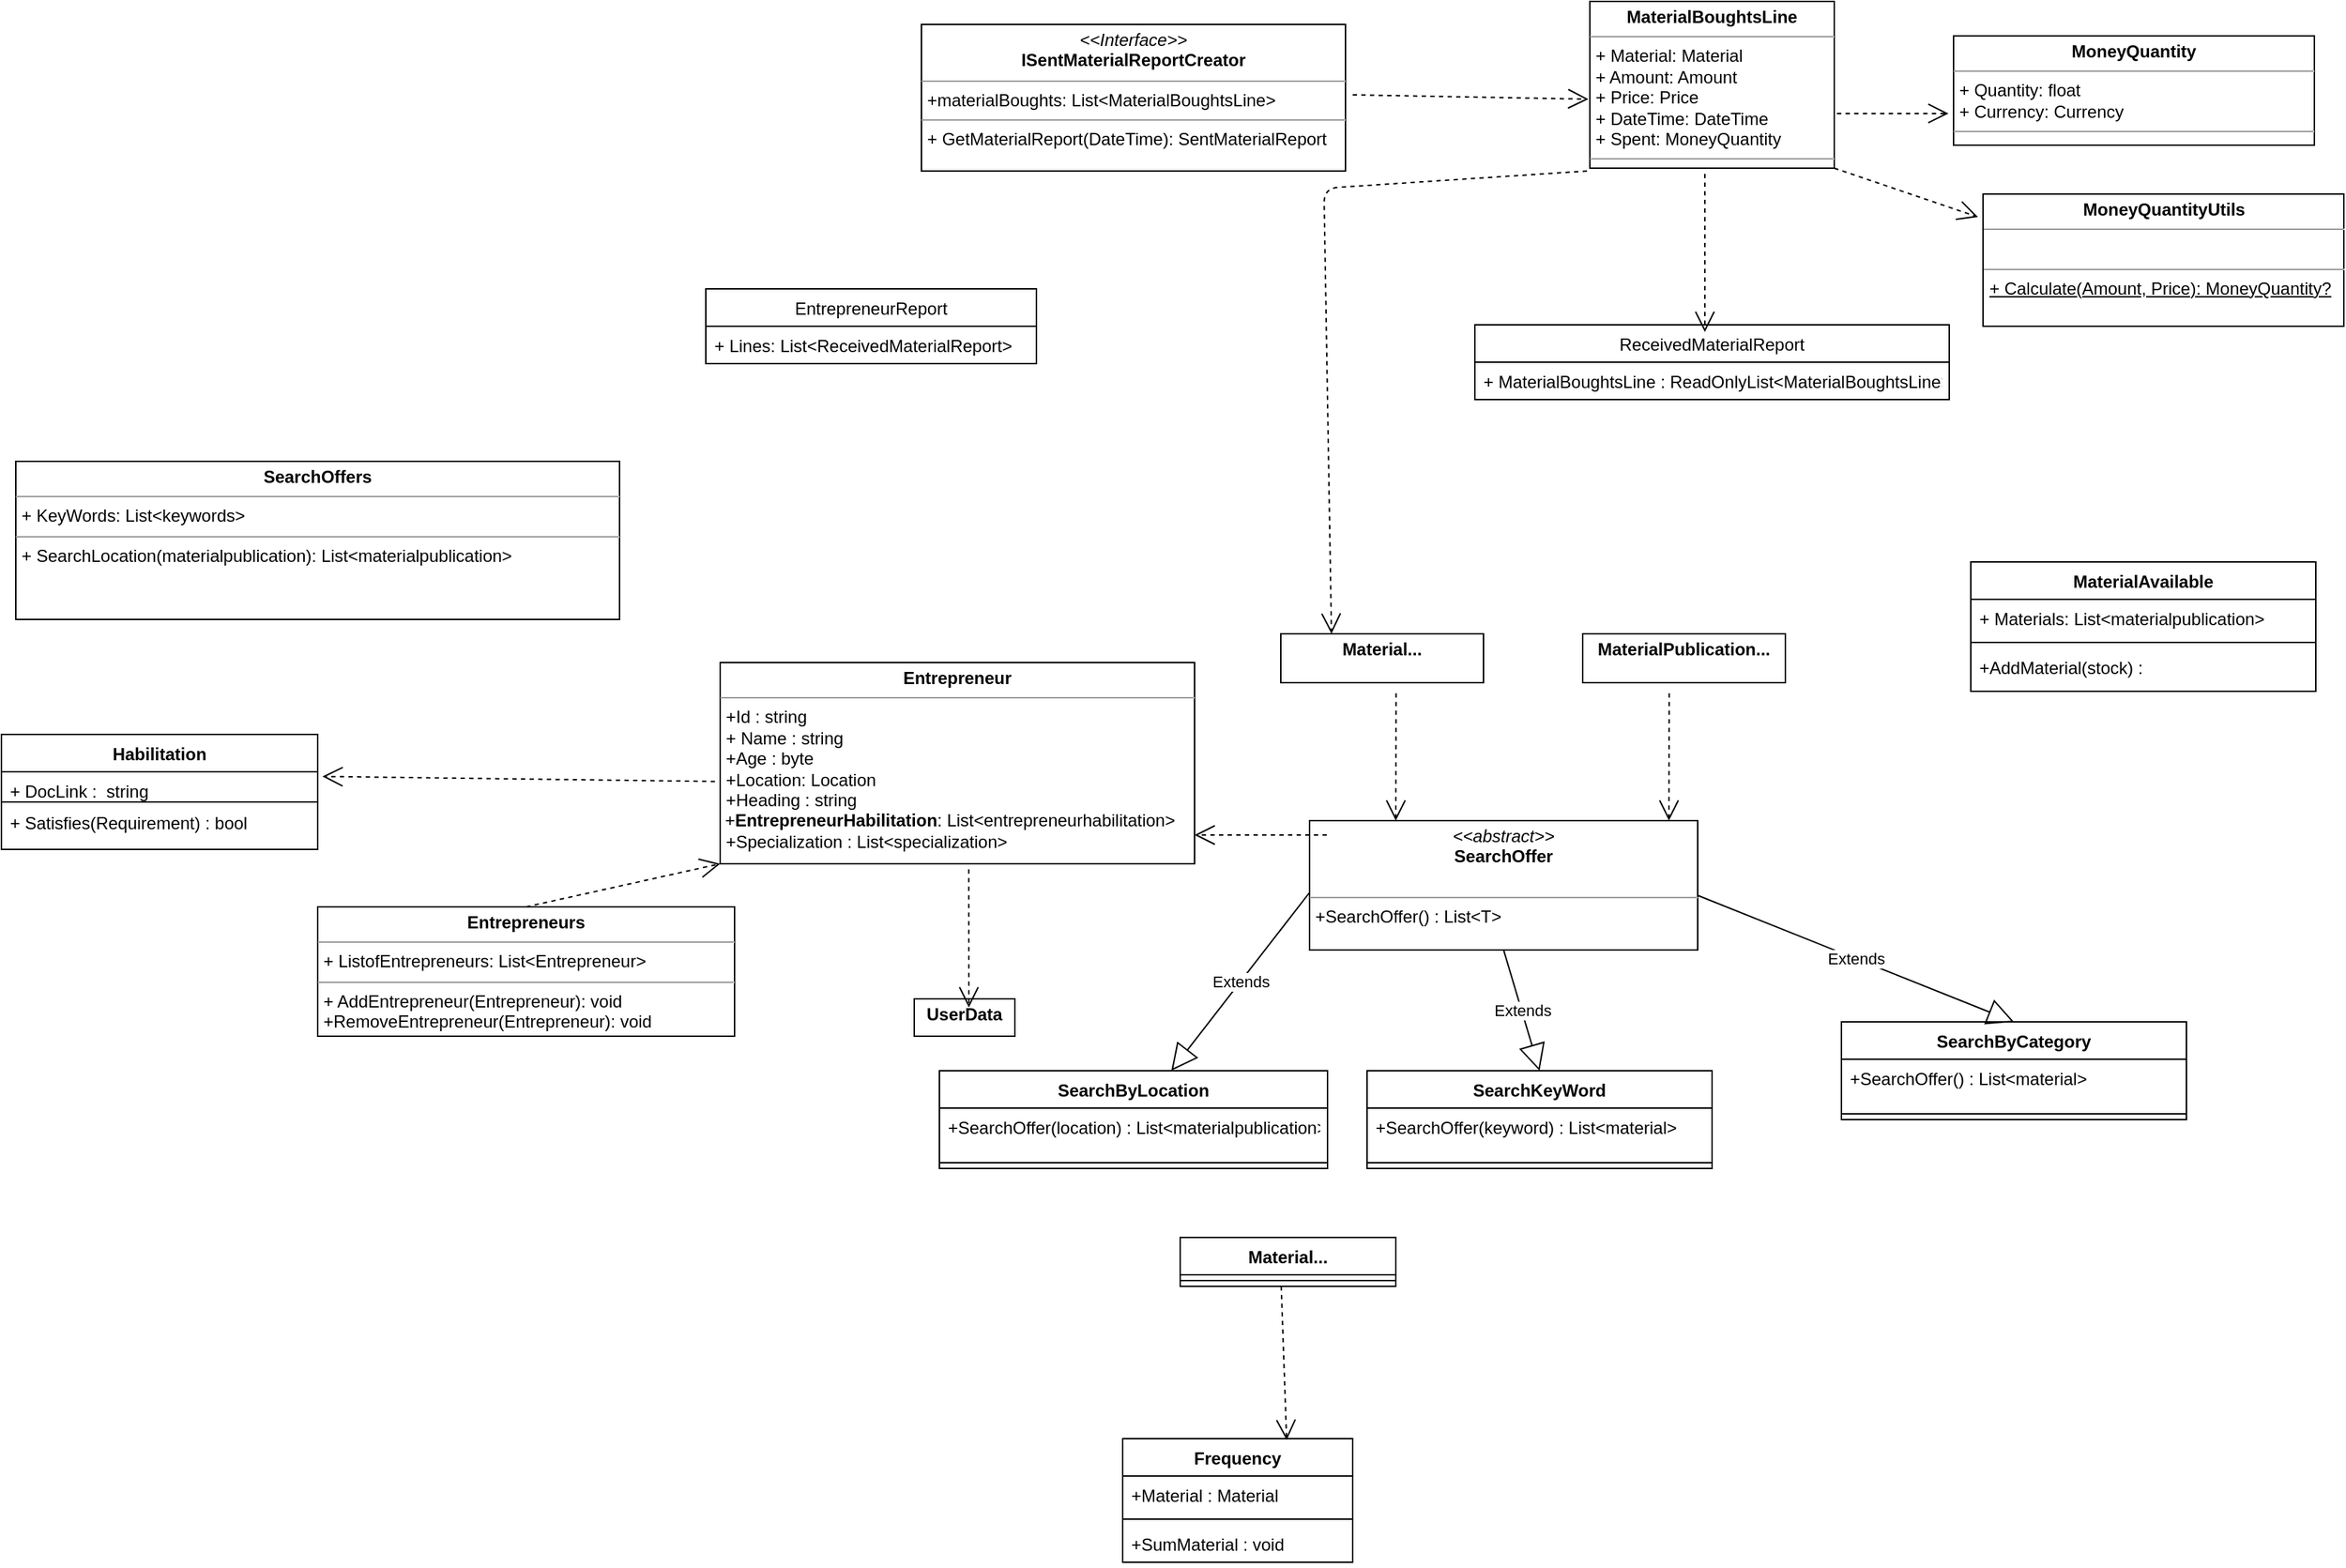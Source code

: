 <mxfile>
    <diagram id="nPQ2nc9rfcbbBthlRRQ-" name="Page-1">
        <mxGraphModel dx="1636" dy="1687" grid="1" gridSize="10" guides="1" tooltips="1" connect="1" arrows="1" fold="1" page="1" pageScale="1" pageWidth="827" pageHeight="1169" math="0" shadow="0">
            <root>
                <mxCell id="0"/>
                <mxCell id="1" parent="0"/>
                <mxCell id="2" value="&lt;p style=&quot;margin: 0px ; margin-top: 4px ; text-align: center&quot;&gt;&lt;b&gt;Entrepreneur&lt;/b&gt;&lt;/p&gt;&lt;hr size=&quot;1&quot;&gt;&lt;p style=&quot;margin: 0px ; margin-left: 4px&quot;&gt;+Id : string&lt;/p&gt;&lt;p style=&quot;margin: 0px ; margin-left: 4px&quot;&gt;+ Name : string&lt;/p&gt;&lt;p style=&quot;margin: 0px ; margin-left: 4px&quot;&gt;+Age : byte&lt;/p&gt;&lt;p style=&quot;margin: 0px ; margin-left: 4px&quot;&gt;+Location: Location&lt;/p&gt;&lt;p style=&quot;margin: 0px ; margin-left: 4px&quot;&gt;&lt;span&gt;+Heading : string&amp;nbsp;&lt;/span&gt;&lt;/p&gt;&amp;nbsp;+&lt;span style=&quot;font-weight: 700 ; text-align: center&quot;&gt;EntrepreneurHabilitation&lt;/span&gt;: List&amp;lt;entrepreneurhabilitation&amp;gt;&lt;p style=&quot;margin: 0px ; margin-left: 4px&quot;&gt;+Specialization : List&amp;lt;specialization&amp;gt;&lt;/p&gt;&lt;p style=&quot;margin: 0px ; margin-left: 4px&quot;&gt;&lt;br&gt;&lt;/p&gt;&lt;br&gt;&lt;hr size=&quot;1&quot;&gt;&lt;p style=&quot;margin: 0px ; margin-left: 4px&quot;&gt;+ method(): Type&lt;/p&gt;" style="verticalAlign=top;align=left;overflow=fill;fontSize=12;fontFamily=Helvetica;html=1;" parent="1" vertex="1">
                    <mxGeometry x="-230" y="-140" width="330" height="140" as="geometry"/>
                </mxCell>
                <mxCell id="6" value="&lt;p style=&quot;margin: 0px ; margin-top: 4px ; text-align: center&quot;&gt;&lt;b&gt;MaterialPublication...&lt;/b&gt;&lt;/p&gt;" style="verticalAlign=top;align=left;overflow=fill;fontSize=12;fontFamily=Helvetica;html=1;" parent="1" vertex="1">
                    <mxGeometry x="370" y="-160" width="141" height="34" as="geometry"/>
                </mxCell>
                <mxCell id="15" value="Habilitation" style="swimlane;fontStyle=1;align=center;verticalAlign=top;childLayout=stackLayout;horizontal=1;startSize=26;horizontalStack=0;resizeParent=1;resizeParentMax=0;resizeLast=0;collapsible=1;marginBottom=0;" parent="1" vertex="1">
                    <mxGeometry x="-730" y="-90" width="220" height="80" as="geometry">
                        <mxRectangle x="275" y="-800" width="70" height="26" as="alternateBounds"/>
                    </mxGeometry>
                </mxCell>
                <mxCell id="16" value="+ DocLink :  string" style="text;align=left;verticalAlign=top;spacingLeft=4;spacingRight=4;overflow=hidden;rotatable=0;points=[[0,0.5],[1,0.5]];portConstraint=eastwest;" parent="15" vertex="1">
                    <mxGeometry y="26" width="220" height="20" as="geometry"/>
                </mxCell>
                <mxCell id="18" value="" style="line;strokeWidth=1;align=left;verticalAlign=middle;spacingTop=-1;spacingLeft=3;spacingRight=3;rotatable=0;labelPosition=right;points=[];portConstraint=eastwest;" parent="15" vertex="1">
                    <mxGeometry y="46" width="220" height="2" as="geometry"/>
                </mxCell>
                <mxCell id="19" value="+ Satisfies(Requirement) : bool" style="text;align=left;verticalAlign=top;spacingLeft=4;spacingRight=4;overflow=hidden;rotatable=0;points=[[0,0.5],[1,0.5]];portConstraint=eastwest;" parent="15" vertex="1">
                    <mxGeometry y="48" width="220" height="32" as="geometry"/>
                </mxCell>
                <mxCell id="20" value="EntrepreneurReport" style="swimlane;fontStyle=0;childLayout=stackLayout;horizontal=1;startSize=26;horizontalStack=0;resizeParent=1;resizeParentMax=0;resizeLast=0;collapsible=1;marginBottom=0;" parent="1" vertex="1">
                    <mxGeometry x="-240" y="-400" width="230" height="52" as="geometry"/>
                </mxCell>
                <mxCell id="21" value="+ Lines: List&lt;ReceivedMaterialReport&gt;" style="text;align=left;verticalAlign=top;spacingLeft=4;spacingRight=4;overflow=hidden;rotatable=0;points=[[0,0.5],[1,0.5]];portConstraint=eastwest;" parent="20" vertex="1">
                    <mxGeometry y="26" width="230" height="26" as="geometry"/>
                </mxCell>
                <mxCell id="22" value="ReceivedMaterialReport" style="swimlane;fontStyle=0;childLayout=stackLayout;horizontal=1;startSize=26;horizontalStack=0;resizeParent=1;resizeParentMax=0;resizeLast=0;collapsible=1;marginBottom=0;" parent="1" vertex="1">
                    <mxGeometry x="295" y="-375" width="330" height="52" as="geometry">
                        <mxRectangle x="45" y="-131" width="160" height="26" as="alternateBounds"/>
                    </mxGeometry>
                </mxCell>
                <mxCell id="23" value="+ MaterialBoughtsLine : ReadOnlyList&lt;MaterialBoughtsLine&gt; " style="text;align=left;verticalAlign=top;spacingLeft=4;spacingRight=4;overflow=hidden;rotatable=0;points=[[0,0.5],[1,0.5]];portConstraint=eastwest;" parent="22" vertex="1">
                    <mxGeometry y="26" width="330" height="26" as="geometry"/>
                </mxCell>
                <mxCell id="29" value="" style="endArrow=open;endSize=12;dashed=1;html=1;rounded=0;exitX=-0.011;exitY=0.591;exitDx=0;exitDy=0;exitPerimeter=0;entryX=1.015;entryY=0.162;entryDx=0;entryDy=0;entryPerimeter=0;" parent="1" source="2" target="16" edge="1">
                    <mxGeometry x="0.004" y="105" width="160" relative="1" as="geometry">
                        <mxPoint x="-60.0" y="120" as="sourcePoint"/>
                        <mxPoint y="60" as="targetPoint"/>
                        <mxPoint as="offset"/>
                    </mxGeometry>
                </mxCell>
                <mxCell id="32" value="&lt;p style=&quot;margin: 0px ; margin-top: 4px ; text-align: center&quot;&gt;&lt;b&gt;MaterialBoughtsLine&lt;/b&gt;&lt;/p&gt;&lt;hr size=&quot;1&quot;&gt;&lt;p style=&quot;margin: 0px ; margin-left: 4px&quot;&gt;+ Material: Material&lt;br&gt;&lt;/p&gt;&lt;p style=&quot;margin: 0px ; margin-left: 4px&quot;&gt;+ Amount: Amount&lt;/p&gt;&lt;p style=&quot;margin: 0px ; margin-left: 4px&quot;&gt;+ Price: Price&lt;/p&gt;&lt;p style=&quot;margin: 0px ; margin-left: 4px&quot;&gt;+ DateTime: DateTime&lt;/p&gt;&lt;p style=&quot;margin: 0px ; margin-left: 4px&quot;&gt;+ Spent: MoneyQuantity&lt;/p&gt;&lt;hr size=&quot;1&quot;&gt;&lt;p style=&quot;margin: 0px ; margin-left: 4px&quot;&gt;&lt;br&gt;&lt;/p&gt;" style="verticalAlign=top;align=left;overflow=fill;fontSize=12;fontFamily=Helvetica;html=1;" parent="1" vertex="1">
                    <mxGeometry x="375" y="-600" width="170" height="116" as="geometry"/>
                </mxCell>
                <mxCell id="34" value="&lt;p style=&quot;margin: 0px ; margin-top: 4px ; text-align: center&quot;&gt;&lt;b&gt;MoneyQuantity&lt;/b&gt;&lt;/p&gt;&lt;hr size=&quot;1&quot;&gt;&lt;p style=&quot;margin: 0px ; margin-left: 4px&quot;&gt;+ Quantity: float&lt;br&gt;&lt;/p&gt;&lt;p style=&quot;margin: 0px ; margin-left: 4px&quot;&gt;+ Currency: Currency&lt;br&gt;&lt;/p&gt;&lt;hr size=&quot;1&quot;&gt;&lt;p style=&quot;margin: 0px ; margin-left: 4px&quot;&gt;&lt;br&gt;&lt;/p&gt;" style="verticalAlign=top;align=left;overflow=fill;fontSize=12;fontFamily=Helvetica;html=1;" parent="1" vertex="1">
                    <mxGeometry x="628" y="-576" width="251" height="76" as="geometry"/>
                </mxCell>
                <mxCell id="35" value="&lt;p style=&quot;margin: 0px ; margin-top: 4px ; text-align: center&quot;&gt;&lt;b&gt;MoneyQuantityUtils&lt;/b&gt;&lt;/p&gt;&lt;hr size=&quot;1&quot;&gt;&lt;p style=&quot;margin: 0px ; margin-left: 4px&quot;&gt;&lt;br&gt;&lt;/p&gt;&lt;hr size=&quot;1&quot;&gt;&lt;p style=&quot;margin: 0px ; margin-left: 4px&quot;&gt;&lt;u&gt;+ Calculate(Amount, Price): MoneyQuantity?&lt;/u&gt;&lt;/p&gt;" style="verticalAlign=top;align=left;overflow=fill;fontSize=12;fontFamily=Helvetica;html=1;" parent="1" vertex="1">
                    <mxGeometry x="648.5" y="-466" width="251" height="92" as="geometry"/>
                </mxCell>
                <mxCell id="38" value="" style="endArrow=open;endSize=12;dashed=1;html=1;entryX=0;entryY=0.5;entryDx=0;entryDy=0;exitX=1.011;exitY=0.672;exitDx=0;exitDy=0;exitPerimeter=0;" parent="1" source="32" edge="1">
                    <mxGeometry width="160" relative="1" as="geometry">
                        <mxPoint x="595.49" y="-396.78" as="sourcePoint"/>
                        <mxPoint x="624.5" y="-522" as="targetPoint"/>
                        <Array as="points"/>
                    </mxGeometry>
                </mxCell>
                <mxCell id="39" value="" style="endArrow=open;endSize=12;dashed=1;html=1;entryX=0;entryY=0;entryDx=0;entryDy=0;exitX=1;exitY=1;exitDx=0;exitDy=0;" parent="1" source="32" edge="1">
                    <mxGeometry width="160" relative="1" as="geometry">
                        <mxPoint x="464" y="-368" as="sourcePoint"/>
                        <mxPoint x="645" y="-450" as="targetPoint"/>
                        <Array as="points"/>
                    </mxGeometry>
                </mxCell>
                <mxCell id="41" value="" style="endArrow=open;endSize=12;dashed=1;html=1;" parent="1" edge="1">
                    <mxGeometry width="160" relative="1" as="geometry">
                        <mxPoint x="455" y="-480" as="sourcePoint"/>
                        <mxPoint x="455" y="-370" as="targetPoint"/>
                        <Array as="points"/>
                    </mxGeometry>
                </mxCell>
                <mxCell id="43" value="&lt;p style=&quot;margin: 0px ; margin-top: 4px ; text-align: center&quot;&gt;&lt;i&gt;&amp;lt;&amp;lt;Interface&amp;gt;&amp;gt;&lt;/i&gt;&lt;br&gt;&lt;b&gt;ISentMaterialReportCreator&lt;/b&gt;&lt;/p&gt;&lt;hr size=&quot;1&quot;&gt;&lt;p style=&quot;margin: 0px ; margin-left: 4px&quot;&gt;+materialBoughts: List&amp;lt;MaterialBoughtsLine&amp;gt;&lt;br&gt;&lt;/p&gt;&lt;hr size=&quot;1&quot;&gt;&lt;p style=&quot;margin: 0px ; margin-left: 4px&quot;&gt;+ GetMaterialReport(DateTime): SentMaterialReport&lt;/p&gt;" style="verticalAlign=top;align=left;overflow=fill;fontSize=12;fontFamily=Helvetica;html=1;" parent="1" vertex="1">
                    <mxGeometry x="-90" y="-584" width="295" height="102" as="geometry"/>
                </mxCell>
                <mxCell id="45" value="" style="endArrow=open;endSize=12;dashed=1;html=1;exitX=1;exitY=0.5;exitDx=0;exitDy=0;" parent="1" edge="1">
                    <mxGeometry width="160" relative="1" as="geometry">
                        <mxPoint x="210" y="-535" as="sourcePoint"/>
                        <mxPoint x="374" y="-532" as="targetPoint"/>
                        <Array as="points"/>
                    </mxGeometry>
                </mxCell>
                <mxCell id="47" value="&lt;p style=&quot;margin: 0px ; margin-top: 4px ; text-align: center&quot;&gt;&lt;b&gt;SearchOffers&lt;/b&gt;&lt;/p&gt;&lt;hr size=&quot;1&quot;&gt;&lt;p style=&quot;margin: 0px ; margin-left: 4px&quot;&gt;+ KeyWords: List&amp;lt;keywords&amp;gt;&lt;/p&gt;&lt;hr size=&quot;1&quot;&gt;&lt;p style=&quot;margin: 0px ; margin-left: 4px&quot;&gt;+ SearchLocation(materialpublication): List&amp;lt;materialpublication&amp;gt;&lt;/p&gt;" style="verticalAlign=top;align=left;overflow=fill;fontSize=12;fontFamily=Helvetica;html=1;" parent="1" vertex="1">
                    <mxGeometry x="-720" y="-280" width="420" height="110" as="geometry"/>
                </mxCell>
                <mxCell id="48" value="&lt;p style=&quot;margin: 0px ; margin-top: 4px ; text-align: center&quot;&gt;&lt;b&gt;Entrepreneurs&lt;/b&gt;&lt;/p&gt;&lt;hr size=&quot;1&quot;&gt;&lt;p style=&quot;margin: 0px ; margin-left: 4px&quot;&gt;+ ListofEntrepreneurs: List&amp;lt;Entrepreneur&amp;gt;&lt;/p&gt;&lt;hr size=&quot;1&quot;&gt;&lt;p style=&quot;margin: 0px ; margin-left: 4px&quot;&gt;+ AddEntrepreneur(Entrepreneur): void&lt;/p&gt;&lt;p style=&quot;margin: 0px ; margin-left: 4px&quot;&gt;+RemoveEntrepreneur(Entrepreneur): void&lt;/p&gt;" style="verticalAlign=top;align=left;overflow=fill;fontSize=12;fontFamily=Helvetica;html=1;" parent="1" vertex="1">
                    <mxGeometry x="-510" y="30" width="290" height="90" as="geometry"/>
                </mxCell>
                <mxCell id="49" value="" style="endArrow=open;endSize=12;dashed=1;html=1;rounded=0;exitX=0.5;exitY=0;exitDx=0;exitDy=0;entryX=0;entryY=1;entryDx=0;entryDy=0;" parent="1" source="48" target="2" edge="1">
                    <mxGeometry x="0.004" y="105" width="160" relative="1" as="geometry">
                        <mxPoint x="-100" as="sourcePoint"/>
                        <mxPoint as="targetPoint"/>
                        <mxPoint as="offset"/>
                    </mxGeometry>
                </mxCell>
                <mxCell id="52" value="&lt;p style=&quot;margin: 0px ; margin-top: 4px ; text-align: center&quot;&gt;&lt;i&gt;&amp;lt;&amp;lt;abstract&amp;gt;&amp;gt;&lt;/i&gt;&lt;br&gt;&lt;b&gt;SearchOffer&lt;/b&gt;&lt;/p&gt;&lt;p style=&quot;margin: 0px ; margin-left: 4px&quot;&gt;&lt;br&gt;&lt;/p&gt;&lt;hr size=&quot;1&quot;&gt;&lt;p style=&quot;margin: 0px ; margin-left: 4px&quot;&gt;+SearchOffer() : List&amp;lt;T&amp;gt;&lt;br&gt;&lt;br&gt;&lt;/p&gt;" style="verticalAlign=top;align=left;overflow=fill;fontSize=12;fontFamily=Helvetica;html=1;" parent="1" vertex="1">
                    <mxGeometry x="180" y="-30" width="270" height="90" as="geometry"/>
                </mxCell>
                <mxCell id="53" value="&lt;p style=&quot;margin: 0px ; margin-top: 4px ; text-align: center&quot;&gt;&lt;b&gt;UserData&lt;/b&gt;&lt;/p&gt;" style="verticalAlign=top;align=left;overflow=fill;fontSize=12;fontFamily=Helvetica;html=1;" parent="1" vertex="1">
                    <mxGeometry x="-95" y="94" width="70" height="26" as="geometry"/>
                </mxCell>
                <mxCell id="54" value="" style="endArrow=open;endSize=12;dashed=1;html=1;rounded=0;exitX=0.524;exitY=1.028;exitDx=0;exitDy=0;exitPerimeter=0;" parent="1" source="2" edge="1">
                    <mxGeometry x="0.004" y="105" width="160" relative="1" as="geometry">
                        <mxPoint x="-228.724" y="40" as="sourcePoint"/>
                        <mxPoint x="-57" y="100" as="targetPoint"/>
                        <mxPoint as="offset"/>
                    </mxGeometry>
                </mxCell>
                <mxCell id="55" value="SearchKeyWord" style="swimlane;fontStyle=1;align=center;verticalAlign=top;childLayout=stackLayout;horizontal=1;startSize=26;horizontalStack=0;resizeParent=1;resizeParentMax=0;resizeLast=0;collapsible=1;marginBottom=0;" parent="1" vertex="1">
                    <mxGeometry x="220" y="144" width="240" height="68" as="geometry"/>
                </mxCell>
                <mxCell id="56" value="+SearchOffer(keyword) : List&lt;material&gt;" style="text;strokeColor=none;fillColor=none;align=left;verticalAlign=top;spacingLeft=4;spacingRight=4;overflow=hidden;rotatable=0;points=[[0,0.5],[1,0.5]];portConstraint=eastwest;" parent="55" vertex="1">
                    <mxGeometry y="26" width="240" height="34" as="geometry"/>
                </mxCell>
                <mxCell id="57" value="" style="line;strokeWidth=1;fillColor=none;align=left;verticalAlign=middle;spacingTop=-1;spacingLeft=3;spacingRight=3;rotatable=0;labelPosition=right;points=[];portConstraint=eastwest;" parent="55" vertex="1">
                    <mxGeometry y="60" width="240" height="8" as="geometry"/>
                </mxCell>
                <mxCell id="60" value="" style="endArrow=open;endSize=12;dashed=1;html=1;rounded=0;" parent="1" edge="1">
                    <mxGeometry x="0.004" y="105" width="160" relative="1" as="geometry">
                        <mxPoint x="192" y="-20.0" as="sourcePoint"/>
                        <mxPoint x="100" y="-20.0" as="targetPoint"/>
                        <mxPoint as="offset"/>
                        <Array as="points">
                            <mxPoint x="140" y="-20"/>
                        </Array>
                    </mxGeometry>
                </mxCell>
                <mxCell id="61" value="SearchByLocation" style="swimlane;fontStyle=1;align=center;verticalAlign=top;childLayout=stackLayout;horizontal=1;startSize=26;horizontalStack=0;resizeParent=1;resizeParentMax=0;resizeLast=0;collapsible=1;marginBottom=0;" parent="1" vertex="1">
                    <mxGeometry x="-77.5" y="144" width="270" height="68" as="geometry"/>
                </mxCell>
                <mxCell id="62" value="+SearchOffer(location) : List&lt;materialpublication&gt;" style="text;strokeColor=none;fillColor=none;align=left;verticalAlign=top;spacingLeft=4;spacingRight=4;overflow=hidden;rotatable=0;points=[[0,0.5],[1,0.5]];portConstraint=eastwest;" parent="61" vertex="1">
                    <mxGeometry y="26" width="270" height="34" as="geometry"/>
                </mxCell>
                <mxCell id="63" value="" style="line;strokeWidth=1;fillColor=none;align=left;verticalAlign=middle;spacingTop=-1;spacingLeft=3;spacingRight=3;rotatable=0;labelPosition=right;points=[];portConstraint=eastwest;" parent="61" vertex="1">
                    <mxGeometry y="60" width="270" height="8" as="geometry"/>
                </mxCell>
                <mxCell id="65" value="SearchByCategory" style="swimlane;fontStyle=1;align=center;verticalAlign=top;childLayout=stackLayout;horizontal=1;startSize=26;horizontalStack=0;resizeParent=1;resizeParentMax=0;resizeLast=0;collapsible=1;marginBottom=0;" parent="1" vertex="1">
                    <mxGeometry x="550" y="110" width="240" height="68" as="geometry"/>
                </mxCell>
                <mxCell id="66" value="+SearchOffer() : List&lt;material&gt;" style="text;strokeColor=none;fillColor=none;align=left;verticalAlign=top;spacingLeft=4;spacingRight=4;overflow=hidden;rotatable=0;points=[[0,0.5],[1,0.5]];portConstraint=eastwest;" parent="65" vertex="1">
                    <mxGeometry y="26" width="240" height="34" as="geometry"/>
                </mxCell>
                <mxCell id="67" value="" style="line;strokeWidth=1;fillColor=none;align=left;verticalAlign=middle;spacingTop=-1;spacingLeft=3;spacingRight=3;rotatable=0;labelPosition=right;points=[];portConstraint=eastwest;" parent="65" vertex="1">
                    <mxGeometry y="60" width="240" height="8" as="geometry"/>
                </mxCell>
                <mxCell id="69" value="" style="endArrow=open;endSize=12;dashed=1;html=1;rounded=0;exitX=0.5;exitY=0;exitDx=0;exitDy=0;" parent="1" edge="1">
                    <mxGeometry x="0.004" y="105" width="160" relative="1" as="geometry">
                        <mxPoint x="430.19" y="-118.62" as="sourcePoint"/>
                        <mxPoint x="430" y="-30" as="targetPoint"/>
                        <mxPoint as="offset"/>
                    </mxGeometry>
                </mxCell>
                <mxCell id="70" value="&lt;p style=&quot;margin: 0px ; margin-top: 4px ; text-align: center&quot;&gt;&lt;b&gt;Material...&lt;/b&gt;&lt;/p&gt;" style="verticalAlign=top;align=left;overflow=fill;fontSize=12;fontFamily=Helvetica;html=1;" parent="1" vertex="1">
                    <mxGeometry x="160" y="-160" width="141" height="34" as="geometry"/>
                </mxCell>
                <mxCell id="71" value="" style="endArrow=open;endSize=12;dashed=1;html=1;rounded=0;exitX=0.5;exitY=0;exitDx=0;exitDy=0;" parent="1" edge="1">
                    <mxGeometry x="0.004" y="105" width="160" relative="1" as="geometry">
                        <mxPoint x="240.19" y="-118.62" as="sourcePoint"/>
                        <mxPoint x="240" y="-30" as="targetPoint"/>
                        <mxPoint as="offset"/>
                    </mxGeometry>
                </mxCell>
                <mxCell id="72" value="" style="endArrow=open;endSize=12;dashed=1;html=1;exitX=1;exitY=0.5;exitDx=0;exitDy=0;entryX=0.25;entryY=0;entryDx=0;entryDy=0;" parent="1" target="70" edge="1">
                    <mxGeometry width="160" relative="1" as="geometry">
                        <mxPoint x="373" y="-482" as="sourcePoint"/>
                        <mxPoint x="190" y="-360" as="targetPoint"/>
                        <Array as="points">
                            <mxPoint x="190" y="-470"/>
                        </Array>
                    </mxGeometry>
                </mxCell>
                <mxCell id="73" value="MaterialAvailable" style="swimlane;fontStyle=1;align=center;verticalAlign=top;childLayout=stackLayout;horizontal=1;startSize=26;horizontalStack=0;resizeParent=1;resizeParentMax=0;resizeLast=0;collapsible=1;marginBottom=0;" parent="1" vertex="1">
                    <mxGeometry x="640" y="-210" width="240" height="90" as="geometry"/>
                </mxCell>
                <mxCell id="74" value="+ Materials: List&lt;materialpublication&gt;" style="text;strokeColor=none;fillColor=none;align=left;verticalAlign=top;spacingLeft=4;spacingRight=4;overflow=hidden;rotatable=0;points=[[0,0.5],[1,0.5]];portConstraint=eastwest;" parent="73" vertex="1">
                    <mxGeometry y="26" width="240" height="26" as="geometry"/>
                </mxCell>
                <mxCell id="75" value="" style="line;strokeWidth=1;fillColor=none;align=left;verticalAlign=middle;spacingTop=-1;spacingLeft=3;spacingRight=3;rotatable=0;labelPosition=right;points=[];portConstraint=eastwest;" parent="73" vertex="1">
                    <mxGeometry y="52" width="240" height="8" as="geometry"/>
                </mxCell>
                <mxCell id="76" value="+AddMaterial(stock) : " style="text;strokeColor=none;fillColor=none;align=left;verticalAlign=top;spacingLeft=4;spacingRight=4;overflow=hidden;rotatable=0;points=[[0,0.5],[1,0.5]];portConstraint=eastwest;" parent="73" vertex="1">
                    <mxGeometry y="60" width="240" height="30" as="geometry"/>
                </mxCell>
                <mxCell id="77" value="Frequency" style="swimlane;fontStyle=1;align=center;verticalAlign=top;childLayout=stackLayout;horizontal=1;startSize=26;horizontalStack=0;resizeParent=1;resizeParentMax=0;resizeLast=0;collapsible=1;marginBottom=0;" parent="1" vertex="1">
                    <mxGeometry x="50" y="400" width="160" height="86" as="geometry"/>
                </mxCell>
                <mxCell id="78" value="+Material : Material" style="text;strokeColor=none;fillColor=none;align=left;verticalAlign=top;spacingLeft=4;spacingRight=4;overflow=hidden;rotatable=0;points=[[0,0.5],[1,0.5]];portConstraint=eastwest;" parent="77" vertex="1">
                    <mxGeometry y="26" width="160" height="26" as="geometry"/>
                </mxCell>
                <mxCell id="79" value="" style="line;strokeWidth=1;fillColor=none;align=left;verticalAlign=middle;spacingTop=-1;spacingLeft=3;spacingRight=3;rotatable=0;labelPosition=right;points=[];portConstraint=eastwest;" parent="77" vertex="1">
                    <mxGeometry y="52" width="160" height="8" as="geometry"/>
                </mxCell>
                <mxCell id="80" value="+SumMaterial : void" style="text;strokeColor=none;fillColor=none;align=left;verticalAlign=top;spacingLeft=4;spacingRight=4;overflow=hidden;rotatable=0;points=[[0,0.5],[1,0.5]];portConstraint=eastwest;" parent="77" vertex="1">
                    <mxGeometry y="60" width="160" height="26" as="geometry"/>
                </mxCell>
                <mxCell id="81" value="Material..." style="swimlane;fontStyle=1;align=center;verticalAlign=top;childLayout=stackLayout;horizontal=1;startSize=26;horizontalStack=0;resizeParent=1;resizeParentMax=0;resizeLast=0;collapsible=1;marginBottom=0;" parent="1" vertex="1">
                    <mxGeometry x="90" y="260" width="150" height="34" as="geometry"/>
                </mxCell>
                <mxCell id="85" value="" style="endArrow=open;endSize=12;dashed=1;html=1;rounded=0;exitX=0.5;exitY=0;exitDx=0;exitDy=0;entryX=0.713;entryY=0.012;entryDx=0;entryDy=0;entryPerimeter=0;" parent="81" target="77" edge="1">
                    <mxGeometry x="0.004" y="105" width="160" relative="1" as="geometry">
                        <mxPoint x="70.28" y="34" as="sourcePoint"/>
                        <mxPoint x="70.0" y="-48.38" as="targetPoint"/>
                        <mxPoint as="offset"/>
                    </mxGeometry>
                </mxCell>
                <mxCell id="83" value="" style="line;strokeWidth=1;fillColor=none;align=left;verticalAlign=middle;spacingTop=-1;spacingLeft=3;spacingRight=3;rotatable=0;labelPosition=right;points=[];portConstraint=eastwest;" parent="81" vertex="1">
                    <mxGeometry y="26" width="150" height="8" as="geometry"/>
                </mxCell>
                <mxCell id="90" value="Extends" style="endArrow=block;endSize=16;endFill=0;html=1;entryX=0.5;entryY=0;entryDx=0;entryDy=0;exitX=0.5;exitY=1;exitDx=0;exitDy=0;" edge="1" parent="1" source="52" target="55">
                    <mxGeometry width="160" relative="1" as="geometry">
                        <mxPoint x="320" y="60" as="sourcePoint"/>
                        <mxPoint x="322" y="170" as="targetPoint"/>
                    </mxGeometry>
                </mxCell>
                <mxCell id="91" value="Extends" style="endArrow=block;endSize=16;endFill=0;html=1;entryX=0.5;entryY=0;entryDx=0;entryDy=0;exitX=1;exitY=0.578;exitDx=0;exitDy=0;exitPerimeter=0;" edge="1" parent="1" source="52" target="65">
                    <mxGeometry width="160" relative="1" as="geometry">
                        <mxPoint x="210" y="150" as="sourcePoint"/>
                        <mxPoint x="440" y="124" as="targetPoint"/>
                    </mxGeometry>
                </mxCell>
                <mxCell id="92" value="Extends" style="endArrow=block;endSize=16;endFill=0;html=1;" edge="1" parent="1" target="61">
                    <mxGeometry width="160" relative="1" as="geometry">
                        <mxPoint x="180" y="20" as="sourcePoint"/>
                        <mxPoint x="340" y="164" as="targetPoint"/>
                    </mxGeometry>
                </mxCell>
            </root>
        </mxGraphModel>
    </diagram>
</mxfile>